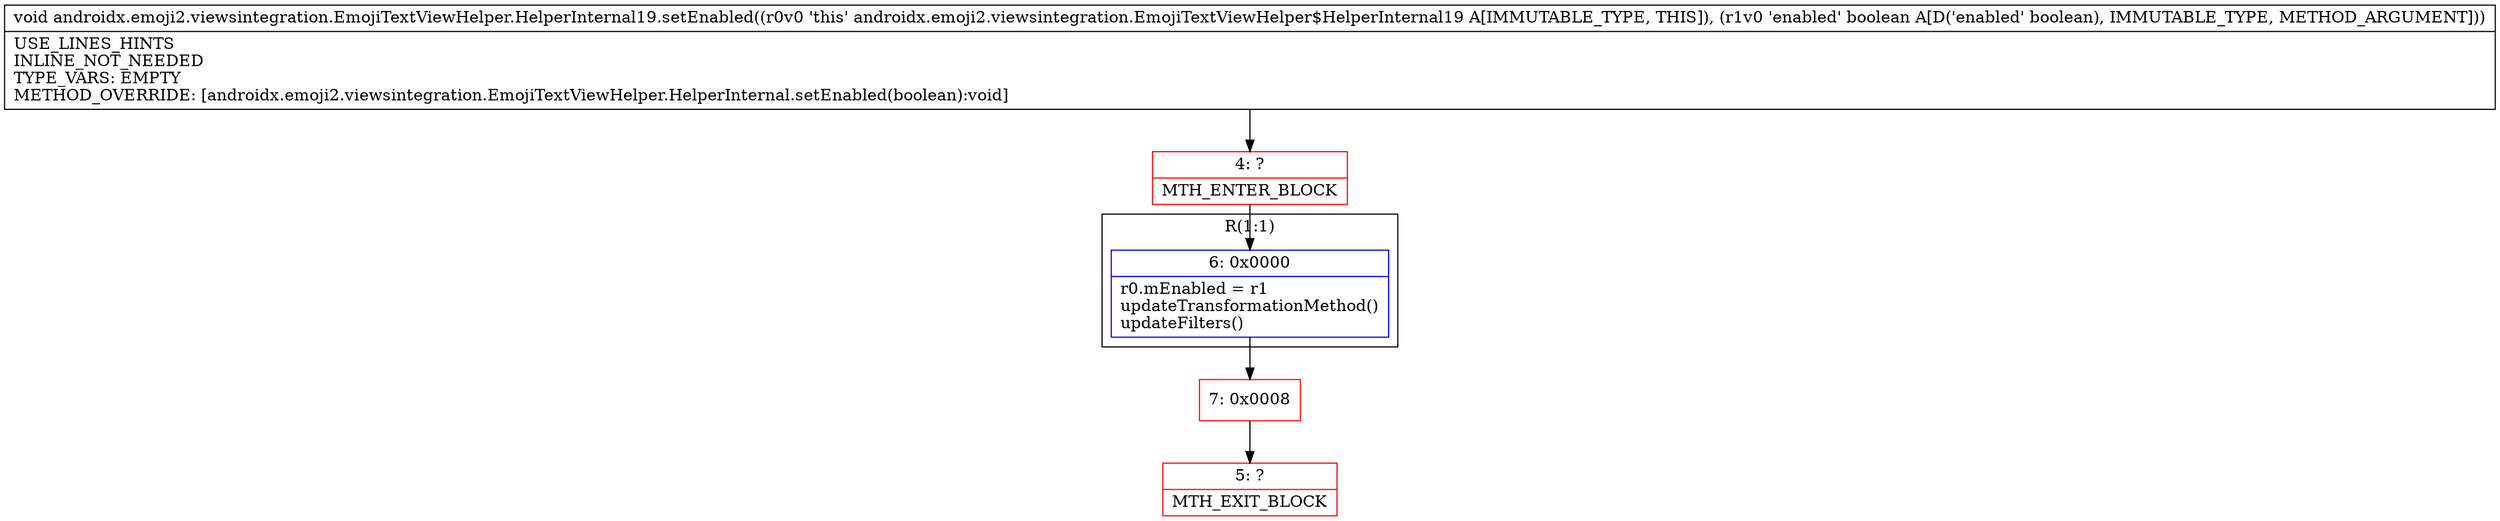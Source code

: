 digraph "CFG forandroidx.emoji2.viewsintegration.EmojiTextViewHelper.HelperInternal19.setEnabled(Z)V" {
subgraph cluster_Region_515126931 {
label = "R(1:1)";
node [shape=record,color=blue];
Node_6 [shape=record,label="{6\:\ 0x0000|r0.mEnabled = r1\lupdateTransformationMethod()\lupdateFilters()\l}"];
}
Node_4 [shape=record,color=red,label="{4\:\ ?|MTH_ENTER_BLOCK\l}"];
Node_7 [shape=record,color=red,label="{7\:\ 0x0008}"];
Node_5 [shape=record,color=red,label="{5\:\ ?|MTH_EXIT_BLOCK\l}"];
MethodNode[shape=record,label="{void androidx.emoji2.viewsintegration.EmojiTextViewHelper.HelperInternal19.setEnabled((r0v0 'this' androidx.emoji2.viewsintegration.EmojiTextViewHelper$HelperInternal19 A[IMMUTABLE_TYPE, THIS]), (r1v0 'enabled' boolean A[D('enabled' boolean), IMMUTABLE_TYPE, METHOD_ARGUMENT]))  | USE_LINES_HINTS\lINLINE_NOT_NEEDED\lTYPE_VARS: EMPTY\lMETHOD_OVERRIDE: [androidx.emoji2.viewsintegration.EmojiTextViewHelper.HelperInternal.setEnabled(boolean):void]\l}"];
MethodNode -> Node_4;Node_6 -> Node_7;
Node_4 -> Node_6;
Node_7 -> Node_5;
}

